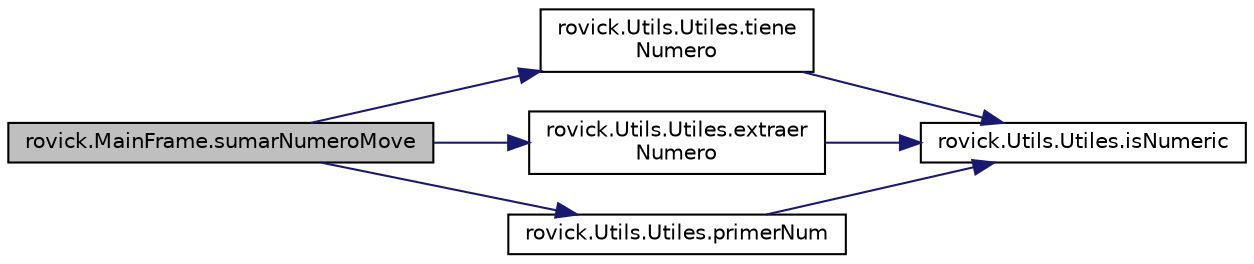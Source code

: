 digraph "rovick.MainFrame.sumarNumeroMove"
{
  edge [fontname="Helvetica",fontsize="10",labelfontname="Helvetica",labelfontsize="10"];
  node [fontname="Helvetica",fontsize="10",shape=record];
  rankdir="LR";
  Node30 [label="rovick.MainFrame.sumarNumeroMove",height=0.2,width=0.4,color="black", fillcolor="grey75", style="filled", fontcolor="black"];
  Node30 -> Node31 [color="midnightblue",fontsize="10",style="solid",fontname="Helvetica"];
  Node31 [label="rovick.Utils.Utiles.tiene\lNumero",height=0.2,width=0.4,color="black", fillcolor="white", style="filled",URL="$classrovick_1_1_utils_1_1_utiles.html#a3727c5ee9df98a910159a619889f7bda",tooltip="Metodo que te devuelve true si la cadena pasada contiene algún numero. "];
  Node31 -> Node32 [color="midnightblue",fontsize="10",style="solid",fontname="Helvetica"];
  Node32 [label="rovick.Utils.Utiles.isNumeric",height=0.2,width=0.4,color="black", fillcolor="white", style="filled",URL="$classrovick_1_1_utils_1_1_utiles.html#af34c18d8e5344dc7bbc7be79a1bff7f1",tooltip="Metodo que te devuelve true si la cadena pasada es numérica. "];
  Node30 -> Node33 [color="midnightblue",fontsize="10",style="solid",fontname="Helvetica"];
  Node33 [label="rovick.Utils.Utiles.extraer\lNumero",height=0.2,width=0.4,color="black", fillcolor="white", style="filled",URL="$classrovick_1_1_utils_1_1_utiles.html#a7bc6aa7244f58b59cb5d6ae1d87b1cf5",tooltip="Metodo que te devuelve el entero que contine la cadena. "];
  Node33 -> Node32 [color="midnightblue",fontsize="10",style="solid",fontname="Helvetica"];
  Node30 -> Node34 [color="midnightblue",fontsize="10",style="solid",fontname="Helvetica"];
  Node34 [label="rovick.Utils.Utiles.primerNum",height=0.2,width=0.4,color="black", fillcolor="white", style="filled",URL="$classrovick_1_1_utils_1_1_utiles.html#a6844ffe69749214354abe47b5a4d19ba",tooltip="Metdo que devuelve la posicion del pimier numero numérico de la cadena. "];
  Node34 -> Node32 [color="midnightblue",fontsize="10",style="solid",fontname="Helvetica"];
}
